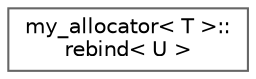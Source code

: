 digraph "Graphical Class Hierarchy"
{
 // LATEX_PDF_SIZE
  bgcolor="transparent";
  edge [fontname=Helvetica,fontsize=10,labelfontname=Helvetica,labelfontsize=10];
  node [fontname=Helvetica,fontsize=10,shape=box,height=0.2,width=0.4];
  rankdir="LR";
  Node0 [id="Node000000",label="my_allocator\< T \>::\lrebind\< U \>",height=0.2,width=0.4,color="grey40", fillcolor="white", style="filled",URL="$structmy__allocator_1_1rebind.html",tooltip=" "];
}
